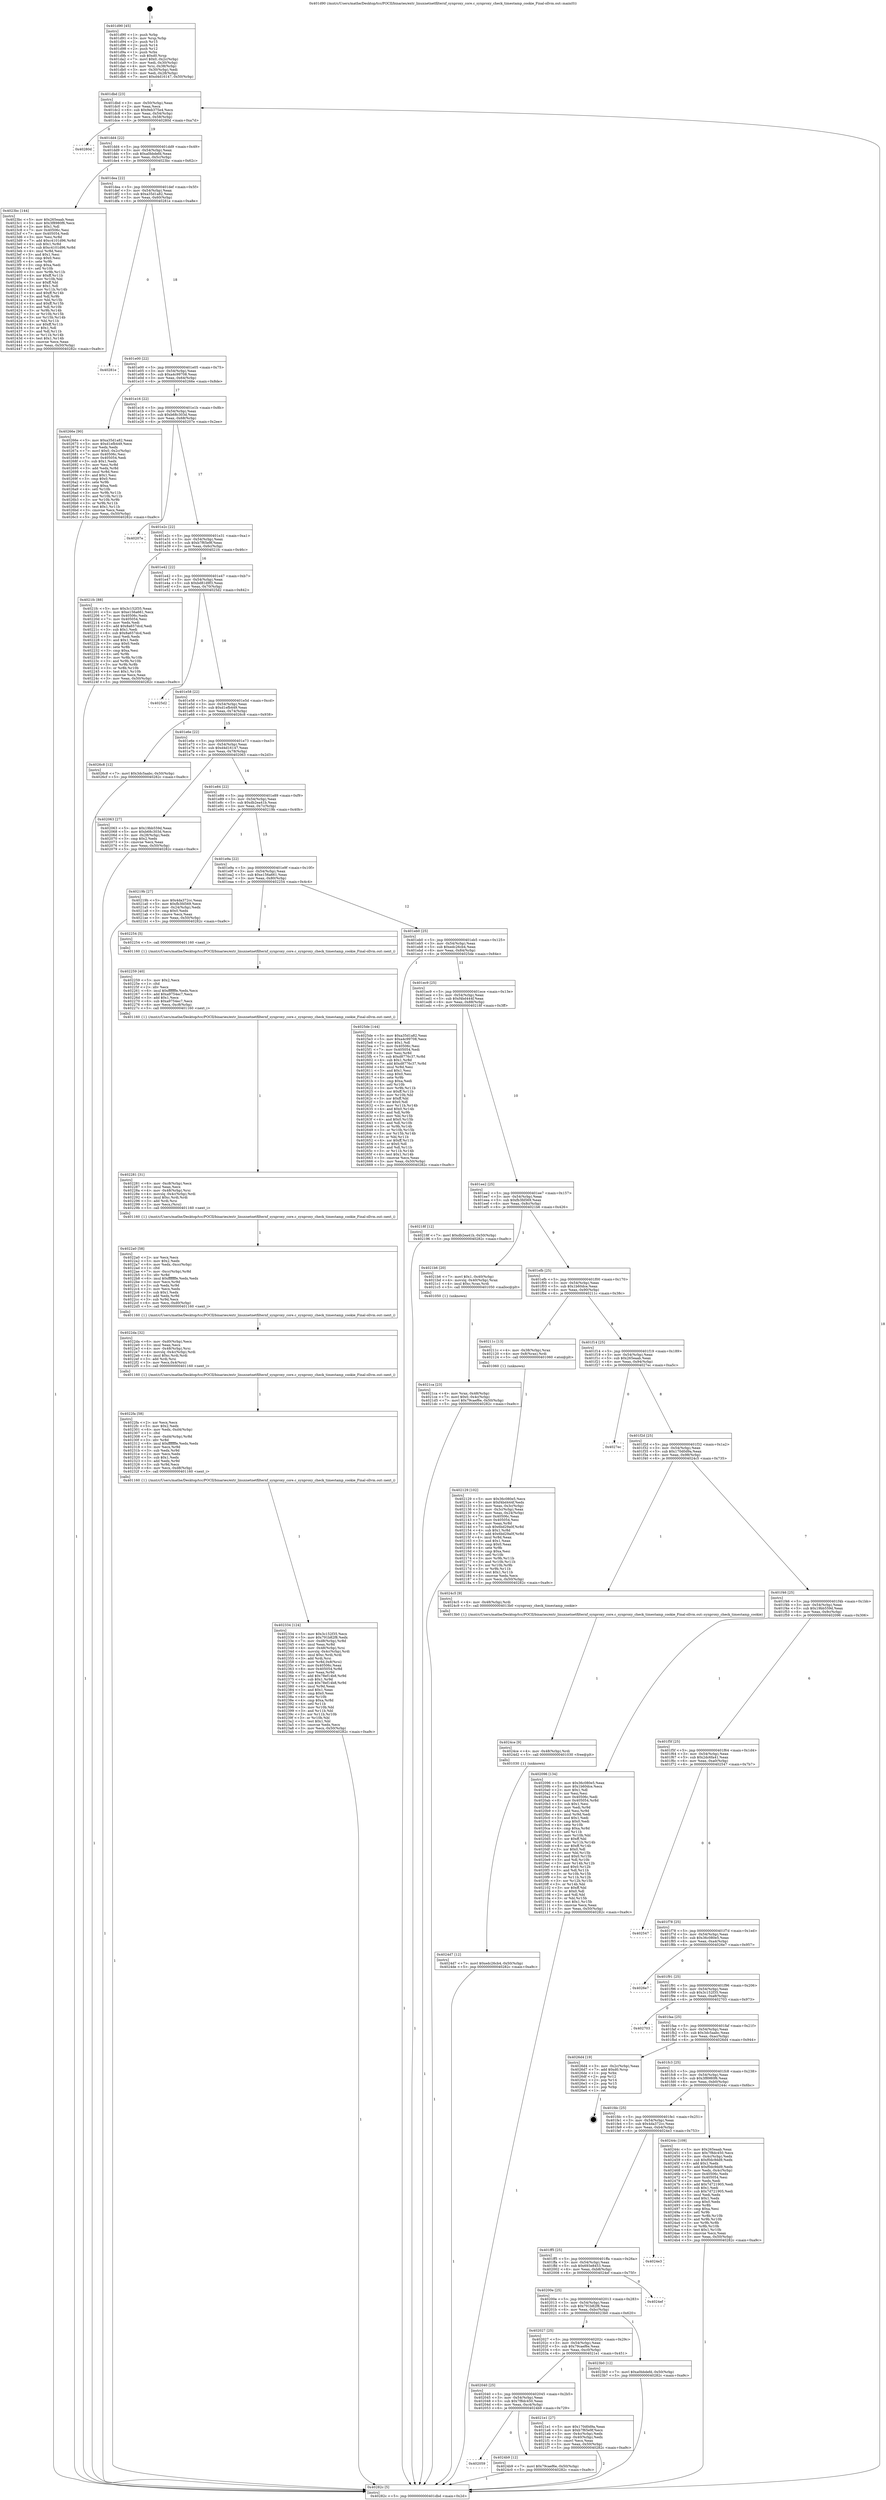 digraph "0x401d90" {
  label = "0x401d90 (/mnt/c/Users/mathe/Desktop/tcc/POCII/binaries/extr_linuxnetnetfilternf_synproxy_core.c_synproxy_check_timestamp_cookie_Final-ollvm.out::main(0))"
  labelloc = "t"
  node[shape=record]

  Entry [label="",width=0.3,height=0.3,shape=circle,fillcolor=black,style=filled]
  "0x401dbd" [label="{
     0x401dbd [23]\l
     | [instrs]\l
     &nbsp;&nbsp;0x401dbd \<+3\>: mov -0x50(%rbp),%eax\l
     &nbsp;&nbsp;0x401dc0 \<+2\>: mov %eax,%ecx\l
     &nbsp;&nbsp;0x401dc2 \<+6\>: sub $0x9eb375e4,%ecx\l
     &nbsp;&nbsp;0x401dc8 \<+3\>: mov %eax,-0x54(%rbp)\l
     &nbsp;&nbsp;0x401dcb \<+3\>: mov %ecx,-0x58(%rbp)\l
     &nbsp;&nbsp;0x401dce \<+6\>: je 000000000040280d \<main+0xa7d\>\l
  }"]
  "0x40280d" [label="{
     0x40280d\l
  }", style=dashed]
  "0x401dd4" [label="{
     0x401dd4 [22]\l
     | [instrs]\l
     &nbsp;&nbsp;0x401dd4 \<+5\>: jmp 0000000000401dd9 \<main+0x49\>\l
     &nbsp;&nbsp;0x401dd9 \<+3\>: mov -0x54(%rbp),%eax\l
     &nbsp;&nbsp;0x401ddc \<+5\>: sub $0xa0bbdefd,%eax\l
     &nbsp;&nbsp;0x401de1 \<+3\>: mov %eax,-0x5c(%rbp)\l
     &nbsp;&nbsp;0x401de4 \<+6\>: je 00000000004023bc \<main+0x62c\>\l
  }"]
  Exit [label="",width=0.3,height=0.3,shape=circle,fillcolor=black,style=filled,peripheries=2]
  "0x4023bc" [label="{
     0x4023bc [144]\l
     | [instrs]\l
     &nbsp;&nbsp;0x4023bc \<+5\>: mov $0x265eaab,%eax\l
     &nbsp;&nbsp;0x4023c1 \<+5\>: mov $0x3f8980f6,%ecx\l
     &nbsp;&nbsp;0x4023c6 \<+2\>: mov $0x1,%dl\l
     &nbsp;&nbsp;0x4023c8 \<+7\>: mov 0x40506c,%esi\l
     &nbsp;&nbsp;0x4023cf \<+7\>: mov 0x405054,%edi\l
     &nbsp;&nbsp;0x4023d6 \<+3\>: mov %esi,%r8d\l
     &nbsp;&nbsp;0x4023d9 \<+7\>: add $0xc4101d96,%r8d\l
     &nbsp;&nbsp;0x4023e0 \<+4\>: sub $0x1,%r8d\l
     &nbsp;&nbsp;0x4023e4 \<+7\>: sub $0xc4101d96,%r8d\l
     &nbsp;&nbsp;0x4023eb \<+4\>: imul %r8d,%esi\l
     &nbsp;&nbsp;0x4023ef \<+3\>: and $0x1,%esi\l
     &nbsp;&nbsp;0x4023f2 \<+3\>: cmp $0x0,%esi\l
     &nbsp;&nbsp;0x4023f5 \<+4\>: sete %r9b\l
     &nbsp;&nbsp;0x4023f9 \<+3\>: cmp $0xa,%edi\l
     &nbsp;&nbsp;0x4023fc \<+4\>: setl %r10b\l
     &nbsp;&nbsp;0x402400 \<+3\>: mov %r9b,%r11b\l
     &nbsp;&nbsp;0x402403 \<+4\>: xor $0xff,%r11b\l
     &nbsp;&nbsp;0x402407 \<+3\>: mov %r10b,%bl\l
     &nbsp;&nbsp;0x40240a \<+3\>: xor $0xff,%bl\l
     &nbsp;&nbsp;0x40240d \<+3\>: xor $0x1,%dl\l
     &nbsp;&nbsp;0x402410 \<+3\>: mov %r11b,%r14b\l
     &nbsp;&nbsp;0x402413 \<+4\>: and $0xff,%r14b\l
     &nbsp;&nbsp;0x402417 \<+3\>: and %dl,%r9b\l
     &nbsp;&nbsp;0x40241a \<+3\>: mov %bl,%r15b\l
     &nbsp;&nbsp;0x40241d \<+4\>: and $0xff,%r15b\l
     &nbsp;&nbsp;0x402421 \<+3\>: and %dl,%r10b\l
     &nbsp;&nbsp;0x402424 \<+3\>: or %r9b,%r14b\l
     &nbsp;&nbsp;0x402427 \<+3\>: or %r10b,%r15b\l
     &nbsp;&nbsp;0x40242a \<+3\>: xor %r15b,%r14b\l
     &nbsp;&nbsp;0x40242d \<+3\>: or %bl,%r11b\l
     &nbsp;&nbsp;0x402430 \<+4\>: xor $0xff,%r11b\l
     &nbsp;&nbsp;0x402434 \<+3\>: or $0x1,%dl\l
     &nbsp;&nbsp;0x402437 \<+3\>: and %dl,%r11b\l
     &nbsp;&nbsp;0x40243a \<+3\>: or %r11b,%r14b\l
     &nbsp;&nbsp;0x40243d \<+4\>: test $0x1,%r14b\l
     &nbsp;&nbsp;0x402441 \<+3\>: cmovne %ecx,%eax\l
     &nbsp;&nbsp;0x402444 \<+3\>: mov %eax,-0x50(%rbp)\l
     &nbsp;&nbsp;0x402447 \<+5\>: jmp 000000000040282c \<main+0xa9c\>\l
  }"]
  "0x401dea" [label="{
     0x401dea [22]\l
     | [instrs]\l
     &nbsp;&nbsp;0x401dea \<+5\>: jmp 0000000000401def \<main+0x5f\>\l
     &nbsp;&nbsp;0x401def \<+3\>: mov -0x54(%rbp),%eax\l
     &nbsp;&nbsp;0x401df2 \<+5\>: sub $0xa35d1a82,%eax\l
     &nbsp;&nbsp;0x401df7 \<+3\>: mov %eax,-0x60(%rbp)\l
     &nbsp;&nbsp;0x401dfa \<+6\>: je 000000000040281e \<main+0xa8e\>\l
  }"]
  "0x4024d7" [label="{
     0x4024d7 [12]\l
     | [instrs]\l
     &nbsp;&nbsp;0x4024d7 \<+7\>: movl $0xedc26cb4,-0x50(%rbp)\l
     &nbsp;&nbsp;0x4024de \<+5\>: jmp 000000000040282c \<main+0xa9c\>\l
  }"]
  "0x40281e" [label="{
     0x40281e\l
  }", style=dashed]
  "0x401e00" [label="{
     0x401e00 [22]\l
     | [instrs]\l
     &nbsp;&nbsp;0x401e00 \<+5\>: jmp 0000000000401e05 \<main+0x75\>\l
     &nbsp;&nbsp;0x401e05 \<+3\>: mov -0x54(%rbp),%eax\l
     &nbsp;&nbsp;0x401e08 \<+5\>: sub $0xa4c99708,%eax\l
     &nbsp;&nbsp;0x401e0d \<+3\>: mov %eax,-0x64(%rbp)\l
     &nbsp;&nbsp;0x401e10 \<+6\>: je 000000000040266e \<main+0x8de\>\l
  }"]
  "0x4024ce" [label="{
     0x4024ce [9]\l
     | [instrs]\l
     &nbsp;&nbsp;0x4024ce \<+4\>: mov -0x48(%rbp),%rdi\l
     &nbsp;&nbsp;0x4024d2 \<+5\>: call 0000000000401030 \<free@plt\>\l
     | [calls]\l
     &nbsp;&nbsp;0x401030 \{1\} (unknown)\l
  }"]
  "0x40266e" [label="{
     0x40266e [90]\l
     | [instrs]\l
     &nbsp;&nbsp;0x40266e \<+5\>: mov $0xa35d1a82,%eax\l
     &nbsp;&nbsp;0x402673 \<+5\>: mov $0xd1efb449,%ecx\l
     &nbsp;&nbsp;0x402678 \<+2\>: xor %edx,%edx\l
     &nbsp;&nbsp;0x40267a \<+7\>: movl $0x0,-0x2c(%rbp)\l
     &nbsp;&nbsp;0x402681 \<+7\>: mov 0x40506c,%esi\l
     &nbsp;&nbsp;0x402688 \<+7\>: mov 0x405054,%edi\l
     &nbsp;&nbsp;0x40268f \<+3\>: sub $0x1,%edx\l
     &nbsp;&nbsp;0x402692 \<+3\>: mov %esi,%r8d\l
     &nbsp;&nbsp;0x402695 \<+3\>: add %edx,%r8d\l
     &nbsp;&nbsp;0x402698 \<+4\>: imul %r8d,%esi\l
     &nbsp;&nbsp;0x40269c \<+3\>: and $0x1,%esi\l
     &nbsp;&nbsp;0x40269f \<+3\>: cmp $0x0,%esi\l
     &nbsp;&nbsp;0x4026a2 \<+4\>: sete %r9b\l
     &nbsp;&nbsp;0x4026a6 \<+3\>: cmp $0xa,%edi\l
     &nbsp;&nbsp;0x4026a9 \<+4\>: setl %r10b\l
     &nbsp;&nbsp;0x4026ad \<+3\>: mov %r9b,%r11b\l
     &nbsp;&nbsp;0x4026b0 \<+3\>: and %r10b,%r11b\l
     &nbsp;&nbsp;0x4026b3 \<+3\>: xor %r10b,%r9b\l
     &nbsp;&nbsp;0x4026b6 \<+3\>: or %r9b,%r11b\l
     &nbsp;&nbsp;0x4026b9 \<+4\>: test $0x1,%r11b\l
     &nbsp;&nbsp;0x4026bd \<+3\>: cmovne %ecx,%eax\l
     &nbsp;&nbsp;0x4026c0 \<+3\>: mov %eax,-0x50(%rbp)\l
     &nbsp;&nbsp;0x4026c3 \<+5\>: jmp 000000000040282c \<main+0xa9c\>\l
  }"]
  "0x401e16" [label="{
     0x401e16 [22]\l
     | [instrs]\l
     &nbsp;&nbsp;0x401e16 \<+5\>: jmp 0000000000401e1b \<main+0x8b\>\l
     &nbsp;&nbsp;0x401e1b \<+3\>: mov -0x54(%rbp),%eax\l
     &nbsp;&nbsp;0x401e1e \<+5\>: sub $0xb68c303d,%eax\l
     &nbsp;&nbsp;0x401e23 \<+3\>: mov %eax,-0x68(%rbp)\l
     &nbsp;&nbsp;0x401e26 \<+6\>: je 000000000040207e \<main+0x2ee\>\l
  }"]
  "0x402059" [label="{
     0x402059\l
  }", style=dashed]
  "0x40207e" [label="{
     0x40207e\l
  }", style=dashed]
  "0x401e2c" [label="{
     0x401e2c [22]\l
     | [instrs]\l
     &nbsp;&nbsp;0x401e2c \<+5\>: jmp 0000000000401e31 \<main+0xa1\>\l
     &nbsp;&nbsp;0x401e31 \<+3\>: mov -0x54(%rbp),%eax\l
     &nbsp;&nbsp;0x401e34 \<+5\>: sub $0xb7f65e9f,%eax\l
     &nbsp;&nbsp;0x401e39 \<+3\>: mov %eax,-0x6c(%rbp)\l
     &nbsp;&nbsp;0x401e3c \<+6\>: je 00000000004021fc \<main+0x46c\>\l
  }"]
  "0x4024b9" [label="{
     0x4024b9 [12]\l
     | [instrs]\l
     &nbsp;&nbsp;0x4024b9 \<+7\>: movl $0x79caef6e,-0x50(%rbp)\l
     &nbsp;&nbsp;0x4024c0 \<+5\>: jmp 000000000040282c \<main+0xa9c\>\l
  }"]
  "0x4021fc" [label="{
     0x4021fc [88]\l
     | [instrs]\l
     &nbsp;&nbsp;0x4021fc \<+5\>: mov $0x3c152f35,%eax\l
     &nbsp;&nbsp;0x402201 \<+5\>: mov $0xe156a661,%ecx\l
     &nbsp;&nbsp;0x402206 \<+7\>: mov 0x40506c,%edx\l
     &nbsp;&nbsp;0x40220d \<+7\>: mov 0x405054,%esi\l
     &nbsp;&nbsp;0x402214 \<+2\>: mov %edx,%edi\l
     &nbsp;&nbsp;0x402216 \<+6\>: add $0x8a657dcd,%edi\l
     &nbsp;&nbsp;0x40221c \<+3\>: sub $0x1,%edi\l
     &nbsp;&nbsp;0x40221f \<+6\>: sub $0x8a657dcd,%edi\l
     &nbsp;&nbsp;0x402225 \<+3\>: imul %edi,%edx\l
     &nbsp;&nbsp;0x402228 \<+3\>: and $0x1,%edx\l
     &nbsp;&nbsp;0x40222b \<+3\>: cmp $0x0,%edx\l
     &nbsp;&nbsp;0x40222e \<+4\>: sete %r8b\l
     &nbsp;&nbsp;0x402232 \<+3\>: cmp $0xa,%esi\l
     &nbsp;&nbsp;0x402235 \<+4\>: setl %r9b\l
     &nbsp;&nbsp;0x402239 \<+3\>: mov %r8b,%r10b\l
     &nbsp;&nbsp;0x40223c \<+3\>: and %r9b,%r10b\l
     &nbsp;&nbsp;0x40223f \<+3\>: xor %r9b,%r8b\l
     &nbsp;&nbsp;0x402242 \<+3\>: or %r8b,%r10b\l
     &nbsp;&nbsp;0x402245 \<+4\>: test $0x1,%r10b\l
     &nbsp;&nbsp;0x402249 \<+3\>: cmovne %ecx,%eax\l
     &nbsp;&nbsp;0x40224c \<+3\>: mov %eax,-0x50(%rbp)\l
     &nbsp;&nbsp;0x40224f \<+5\>: jmp 000000000040282c \<main+0xa9c\>\l
  }"]
  "0x401e42" [label="{
     0x401e42 [22]\l
     | [instrs]\l
     &nbsp;&nbsp;0x401e42 \<+5\>: jmp 0000000000401e47 \<main+0xb7\>\l
     &nbsp;&nbsp;0x401e47 \<+3\>: mov -0x54(%rbp),%eax\l
     &nbsp;&nbsp;0x401e4a \<+5\>: sub $0xbd81d9f3,%eax\l
     &nbsp;&nbsp;0x401e4f \<+3\>: mov %eax,-0x70(%rbp)\l
     &nbsp;&nbsp;0x401e52 \<+6\>: je 00000000004025d2 \<main+0x842\>\l
  }"]
  "0x402334" [label="{
     0x402334 [124]\l
     | [instrs]\l
     &nbsp;&nbsp;0x402334 \<+5\>: mov $0x3c152f35,%ecx\l
     &nbsp;&nbsp;0x402339 \<+5\>: mov $0x791b82f8,%edx\l
     &nbsp;&nbsp;0x40233e \<+7\>: mov -0xd8(%rbp),%r8d\l
     &nbsp;&nbsp;0x402345 \<+4\>: imul %eax,%r8d\l
     &nbsp;&nbsp;0x402349 \<+4\>: mov -0x48(%rbp),%rsi\l
     &nbsp;&nbsp;0x40234d \<+4\>: movslq -0x4c(%rbp),%rdi\l
     &nbsp;&nbsp;0x402351 \<+4\>: imul $0xc,%rdi,%rdi\l
     &nbsp;&nbsp;0x402355 \<+3\>: add %rdi,%rsi\l
     &nbsp;&nbsp;0x402358 \<+4\>: mov %r8d,0x8(%rsi)\l
     &nbsp;&nbsp;0x40235c \<+7\>: mov 0x40506c,%eax\l
     &nbsp;&nbsp;0x402363 \<+8\>: mov 0x405054,%r8d\l
     &nbsp;&nbsp;0x40236b \<+3\>: mov %eax,%r9d\l
     &nbsp;&nbsp;0x40236e \<+7\>: add $0x78ef14b8,%r9d\l
     &nbsp;&nbsp;0x402375 \<+4\>: sub $0x1,%r9d\l
     &nbsp;&nbsp;0x402379 \<+7\>: sub $0x78ef14b8,%r9d\l
     &nbsp;&nbsp;0x402380 \<+4\>: imul %r9d,%eax\l
     &nbsp;&nbsp;0x402384 \<+3\>: and $0x1,%eax\l
     &nbsp;&nbsp;0x402387 \<+3\>: cmp $0x0,%eax\l
     &nbsp;&nbsp;0x40238a \<+4\>: sete %r10b\l
     &nbsp;&nbsp;0x40238e \<+4\>: cmp $0xa,%r8d\l
     &nbsp;&nbsp;0x402392 \<+4\>: setl %r11b\l
     &nbsp;&nbsp;0x402396 \<+3\>: mov %r10b,%bl\l
     &nbsp;&nbsp;0x402399 \<+3\>: and %r11b,%bl\l
     &nbsp;&nbsp;0x40239c \<+3\>: xor %r11b,%r10b\l
     &nbsp;&nbsp;0x40239f \<+3\>: or %r10b,%bl\l
     &nbsp;&nbsp;0x4023a2 \<+3\>: test $0x1,%bl\l
     &nbsp;&nbsp;0x4023a5 \<+3\>: cmovne %edx,%ecx\l
     &nbsp;&nbsp;0x4023a8 \<+3\>: mov %ecx,-0x50(%rbp)\l
     &nbsp;&nbsp;0x4023ab \<+5\>: jmp 000000000040282c \<main+0xa9c\>\l
  }"]
  "0x4025d2" [label="{
     0x4025d2\l
  }", style=dashed]
  "0x401e58" [label="{
     0x401e58 [22]\l
     | [instrs]\l
     &nbsp;&nbsp;0x401e58 \<+5\>: jmp 0000000000401e5d \<main+0xcd\>\l
     &nbsp;&nbsp;0x401e5d \<+3\>: mov -0x54(%rbp),%eax\l
     &nbsp;&nbsp;0x401e60 \<+5\>: sub $0xd1efb449,%eax\l
     &nbsp;&nbsp;0x401e65 \<+3\>: mov %eax,-0x74(%rbp)\l
     &nbsp;&nbsp;0x401e68 \<+6\>: je 00000000004026c8 \<main+0x938\>\l
  }"]
  "0x4022fa" [label="{
     0x4022fa [58]\l
     | [instrs]\l
     &nbsp;&nbsp;0x4022fa \<+2\>: xor %ecx,%ecx\l
     &nbsp;&nbsp;0x4022fc \<+5\>: mov $0x2,%edx\l
     &nbsp;&nbsp;0x402301 \<+6\>: mov %edx,-0xd4(%rbp)\l
     &nbsp;&nbsp;0x402307 \<+1\>: cltd\l
     &nbsp;&nbsp;0x402308 \<+7\>: mov -0xd4(%rbp),%r8d\l
     &nbsp;&nbsp;0x40230f \<+3\>: idiv %r8d\l
     &nbsp;&nbsp;0x402312 \<+6\>: imul $0xfffffffe,%edx,%edx\l
     &nbsp;&nbsp;0x402318 \<+3\>: mov %ecx,%r9d\l
     &nbsp;&nbsp;0x40231b \<+3\>: sub %edx,%r9d\l
     &nbsp;&nbsp;0x40231e \<+2\>: mov %ecx,%edx\l
     &nbsp;&nbsp;0x402320 \<+3\>: sub $0x1,%edx\l
     &nbsp;&nbsp;0x402323 \<+3\>: add %edx,%r9d\l
     &nbsp;&nbsp;0x402326 \<+3\>: sub %r9d,%ecx\l
     &nbsp;&nbsp;0x402329 \<+6\>: mov %ecx,-0xd8(%rbp)\l
     &nbsp;&nbsp;0x40232f \<+5\>: call 0000000000401160 \<next_i\>\l
     | [calls]\l
     &nbsp;&nbsp;0x401160 \{1\} (/mnt/c/Users/mathe/Desktop/tcc/POCII/binaries/extr_linuxnetnetfilternf_synproxy_core.c_synproxy_check_timestamp_cookie_Final-ollvm.out::next_i)\l
  }"]
  "0x4026c8" [label="{
     0x4026c8 [12]\l
     | [instrs]\l
     &nbsp;&nbsp;0x4026c8 \<+7\>: movl $0x3dc5aabc,-0x50(%rbp)\l
     &nbsp;&nbsp;0x4026cf \<+5\>: jmp 000000000040282c \<main+0xa9c\>\l
  }"]
  "0x401e6e" [label="{
     0x401e6e [22]\l
     | [instrs]\l
     &nbsp;&nbsp;0x401e6e \<+5\>: jmp 0000000000401e73 \<main+0xe3\>\l
     &nbsp;&nbsp;0x401e73 \<+3\>: mov -0x54(%rbp),%eax\l
     &nbsp;&nbsp;0x401e76 \<+5\>: sub $0xd4d16147,%eax\l
     &nbsp;&nbsp;0x401e7b \<+3\>: mov %eax,-0x78(%rbp)\l
     &nbsp;&nbsp;0x401e7e \<+6\>: je 0000000000402063 \<main+0x2d3\>\l
  }"]
  "0x4022da" [label="{
     0x4022da [32]\l
     | [instrs]\l
     &nbsp;&nbsp;0x4022da \<+6\>: mov -0xd0(%rbp),%ecx\l
     &nbsp;&nbsp;0x4022e0 \<+3\>: imul %eax,%ecx\l
     &nbsp;&nbsp;0x4022e3 \<+4\>: mov -0x48(%rbp),%rsi\l
     &nbsp;&nbsp;0x4022e7 \<+4\>: movslq -0x4c(%rbp),%rdi\l
     &nbsp;&nbsp;0x4022eb \<+4\>: imul $0xc,%rdi,%rdi\l
     &nbsp;&nbsp;0x4022ef \<+3\>: add %rdi,%rsi\l
     &nbsp;&nbsp;0x4022f2 \<+3\>: mov %ecx,0x4(%rsi)\l
     &nbsp;&nbsp;0x4022f5 \<+5\>: call 0000000000401160 \<next_i\>\l
     | [calls]\l
     &nbsp;&nbsp;0x401160 \{1\} (/mnt/c/Users/mathe/Desktop/tcc/POCII/binaries/extr_linuxnetnetfilternf_synproxy_core.c_synproxy_check_timestamp_cookie_Final-ollvm.out::next_i)\l
  }"]
  "0x402063" [label="{
     0x402063 [27]\l
     | [instrs]\l
     &nbsp;&nbsp;0x402063 \<+5\>: mov $0x19bb559d,%eax\l
     &nbsp;&nbsp;0x402068 \<+5\>: mov $0xb68c303d,%ecx\l
     &nbsp;&nbsp;0x40206d \<+3\>: mov -0x28(%rbp),%edx\l
     &nbsp;&nbsp;0x402070 \<+3\>: cmp $0x2,%edx\l
     &nbsp;&nbsp;0x402073 \<+3\>: cmovne %ecx,%eax\l
     &nbsp;&nbsp;0x402076 \<+3\>: mov %eax,-0x50(%rbp)\l
     &nbsp;&nbsp;0x402079 \<+5\>: jmp 000000000040282c \<main+0xa9c\>\l
  }"]
  "0x401e84" [label="{
     0x401e84 [22]\l
     | [instrs]\l
     &nbsp;&nbsp;0x401e84 \<+5\>: jmp 0000000000401e89 \<main+0xf9\>\l
     &nbsp;&nbsp;0x401e89 \<+3\>: mov -0x54(%rbp),%eax\l
     &nbsp;&nbsp;0x401e8c \<+5\>: sub $0xdb2ea41b,%eax\l
     &nbsp;&nbsp;0x401e91 \<+3\>: mov %eax,-0x7c(%rbp)\l
     &nbsp;&nbsp;0x401e94 \<+6\>: je 000000000040219b \<main+0x40b\>\l
  }"]
  "0x40282c" [label="{
     0x40282c [5]\l
     | [instrs]\l
     &nbsp;&nbsp;0x40282c \<+5\>: jmp 0000000000401dbd \<main+0x2d\>\l
  }"]
  "0x401d90" [label="{
     0x401d90 [45]\l
     | [instrs]\l
     &nbsp;&nbsp;0x401d90 \<+1\>: push %rbp\l
     &nbsp;&nbsp;0x401d91 \<+3\>: mov %rsp,%rbp\l
     &nbsp;&nbsp;0x401d94 \<+2\>: push %r15\l
     &nbsp;&nbsp;0x401d96 \<+2\>: push %r14\l
     &nbsp;&nbsp;0x401d98 \<+2\>: push %r12\l
     &nbsp;&nbsp;0x401d9a \<+1\>: push %rbx\l
     &nbsp;&nbsp;0x401d9b \<+7\>: sub $0xd0,%rsp\l
     &nbsp;&nbsp;0x401da2 \<+7\>: movl $0x0,-0x2c(%rbp)\l
     &nbsp;&nbsp;0x401da9 \<+3\>: mov %edi,-0x30(%rbp)\l
     &nbsp;&nbsp;0x401dac \<+4\>: mov %rsi,-0x38(%rbp)\l
     &nbsp;&nbsp;0x401db0 \<+3\>: mov -0x30(%rbp),%edi\l
     &nbsp;&nbsp;0x401db3 \<+3\>: mov %edi,-0x28(%rbp)\l
     &nbsp;&nbsp;0x401db6 \<+7\>: movl $0xd4d16147,-0x50(%rbp)\l
  }"]
  "0x4022a0" [label="{
     0x4022a0 [58]\l
     | [instrs]\l
     &nbsp;&nbsp;0x4022a0 \<+2\>: xor %ecx,%ecx\l
     &nbsp;&nbsp;0x4022a2 \<+5\>: mov $0x2,%edx\l
     &nbsp;&nbsp;0x4022a7 \<+6\>: mov %edx,-0xcc(%rbp)\l
     &nbsp;&nbsp;0x4022ad \<+1\>: cltd\l
     &nbsp;&nbsp;0x4022ae \<+7\>: mov -0xcc(%rbp),%r8d\l
     &nbsp;&nbsp;0x4022b5 \<+3\>: idiv %r8d\l
     &nbsp;&nbsp;0x4022b8 \<+6\>: imul $0xfffffffe,%edx,%edx\l
     &nbsp;&nbsp;0x4022be \<+3\>: mov %ecx,%r9d\l
     &nbsp;&nbsp;0x4022c1 \<+3\>: sub %edx,%r9d\l
     &nbsp;&nbsp;0x4022c4 \<+2\>: mov %ecx,%edx\l
     &nbsp;&nbsp;0x4022c6 \<+3\>: sub $0x1,%edx\l
     &nbsp;&nbsp;0x4022c9 \<+3\>: add %edx,%r9d\l
     &nbsp;&nbsp;0x4022cc \<+3\>: sub %r9d,%ecx\l
     &nbsp;&nbsp;0x4022cf \<+6\>: mov %ecx,-0xd0(%rbp)\l
     &nbsp;&nbsp;0x4022d5 \<+5\>: call 0000000000401160 \<next_i\>\l
     | [calls]\l
     &nbsp;&nbsp;0x401160 \{1\} (/mnt/c/Users/mathe/Desktop/tcc/POCII/binaries/extr_linuxnetnetfilternf_synproxy_core.c_synproxy_check_timestamp_cookie_Final-ollvm.out::next_i)\l
  }"]
  "0x40219b" [label="{
     0x40219b [27]\l
     | [instrs]\l
     &nbsp;&nbsp;0x40219b \<+5\>: mov $0x4da372cc,%eax\l
     &nbsp;&nbsp;0x4021a0 \<+5\>: mov $0xfb3fd569,%ecx\l
     &nbsp;&nbsp;0x4021a5 \<+3\>: mov -0x24(%rbp),%edx\l
     &nbsp;&nbsp;0x4021a8 \<+3\>: cmp $0x0,%edx\l
     &nbsp;&nbsp;0x4021ab \<+3\>: cmove %ecx,%eax\l
     &nbsp;&nbsp;0x4021ae \<+3\>: mov %eax,-0x50(%rbp)\l
     &nbsp;&nbsp;0x4021b1 \<+5\>: jmp 000000000040282c \<main+0xa9c\>\l
  }"]
  "0x401e9a" [label="{
     0x401e9a [22]\l
     | [instrs]\l
     &nbsp;&nbsp;0x401e9a \<+5\>: jmp 0000000000401e9f \<main+0x10f\>\l
     &nbsp;&nbsp;0x401e9f \<+3\>: mov -0x54(%rbp),%eax\l
     &nbsp;&nbsp;0x401ea2 \<+5\>: sub $0xe156a661,%eax\l
     &nbsp;&nbsp;0x401ea7 \<+3\>: mov %eax,-0x80(%rbp)\l
     &nbsp;&nbsp;0x401eaa \<+6\>: je 0000000000402254 \<main+0x4c4\>\l
  }"]
  "0x402281" [label="{
     0x402281 [31]\l
     | [instrs]\l
     &nbsp;&nbsp;0x402281 \<+6\>: mov -0xc8(%rbp),%ecx\l
     &nbsp;&nbsp;0x402287 \<+3\>: imul %eax,%ecx\l
     &nbsp;&nbsp;0x40228a \<+4\>: mov -0x48(%rbp),%rsi\l
     &nbsp;&nbsp;0x40228e \<+4\>: movslq -0x4c(%rbp),%rdi\l
     &nbsp;&nbsp;0x402292 \<+4\>: imul $0xc,%rdi,%rdi\l
     &nbsp;&nbsp;0x402296 \<+3\>: add %rdi,%rsi\l
     &nbsp;&nbsp;0x402299 \<+2\>: mov %ecx,(%rsi)\l
     &nbsp;&nbsp;0x40229b \<+5\>: call 0000000000401160 \<next_i\>\l
     | [calls]\l
     &nbsp;&nbsp;0x401160 \{1\} (/mnt/c/Users/mathe/Desktop/tcc/POCII/binaries/extr_linuxnetnetfilternf_synproxy_core.c_synproxy_check_timestamp_cookie_Final-ollvm.out::next_i)\l
  }"]
  "0x402254" [label="{
     0x402254 [5]\l
     | [instrs]\l
     &nbsp;&nbsp;0x402254 \<+5\>: call 0000000000401160 \<next_i\>\l
     | [calls]\l
     &nbsp;&nbsp;0x401160 \{1\} (/mnt/c/Users/mathe/Desktop/tcc/POCII/binaries/extr_linuxnetnetfilternf_synproxy_core.c_synproxy_check_timestamp_cookie_Final-ollvm.out::next_i)\l
  }"]
  "0x401eb0" [label="{
     0x401eb0 [25]\l
     | [instrs]\l
     &nbsp;&nbsp;0x401eb0 \<+5\>: jmp 0000000000401eb5 \<main+0x125\>\l
     &nbsp;&nbsp;0x401eb5 \<+3\>: mov -0x54(%rbp),%eax\l
     &nbsp;&nbsp;0x401eb8 \<+5\>: sub $0xedc26cb4,%eax\l
     &nbsp;&nbsp;0x401ebd \<+6\>: mov %eax,-0x84(%rbp)\l
     &nbsp;&nbsp;0x401ec3 \<+6\>: je 00000000004025de \<main+0x84e\>\l
  }"]
  "0x402259" [label="{
     0x402259 [40]\l
     | [instrs]\l
     &nbsp;&nbsp;0x402259 \<+5\>: mov $0x2,%ecx\l
     &nbsp;&nbsp;0x40225e \<+1\>: cltd\l
     &nbsp;&nbsp;0x40225f \<+2\>: idiv %ecx\l
     &nbsp;&nbsp;0x402261 \<+6\>: imul $0xfffffffe,%edx,%ecx\l
     &nbsp;&nbsp;0x402267 \<+6\>: add $0xa9754ec7,%ecx\l
     &nbsp;&nbsp;0x40226d \<+3\>: add $0x1,%ecx\l
     &nbsp;&nbsp;0x402270 \<+6\>: sub $0xa9754ec7,%ecx\l
     &nbsp;&nbsp;0x402276 \<+6\>: mov %ecx,-0xc8(%rbp)\l
     &nbsp;&nbsp;0x40227c \<+5\>: call 0000000000401160 \<next_i\>\l
     | [calls]\l
     &nbsp;&nbsp;0x401160 \{1\} (/mnt/c/Users/mathe/Desktop/tcc/POCII/binaries/extr_linuxnetnetfilternf_synproxy_core.c_synproxy_check_timestamp_cookie_Final-ollvm.out::next_i)\l
  }"]
  "0x4025de" [label="{
     0x4025de [144]\l
     | [instrs]\l
     &nbsp;&nbsp;0x4025de \<+5\>: mov $0xa35d1a82,%eax\l
     &nbsp;&nbsp;0x4025e3 \<+5\>: mov $0xa4c99708,%ecx\l
     &nbsp;&nbsp;0x4025e8 \<+2\>: mov $0x1,%dl\l
     &nbsp;&nbsp;0x4025ea \<+7\>: mov 0x40506c,%esi\l
     &nbsp;&nbsp;0x4025f1 \<+7\>: mov 0x405054,%edi\l
     &nbsp;&nbsp;0x4025f8 \<+3\>: mov %esi,%r8d\l
     &nbsp;&nbsp;0x4025fb \<+7\>: sub $0xd8776c37,%r8d\l
     &nbsp;&nbsp;0x402602 \<+4\>: sub $0x1,%r8d\l
     &nbsp;&nbsp;0x402606 \<+7\>: add $0xd8776c37,%r8d\l
     &nbsp;&nbsp;0x40260d \<+4\>: imul %r8d,%esi\l
     &nbsp;&nbsp;0x402611 \<+3\>: and $0x1,%esi\l
     &nbsp;&nbsp;0x402614 \<+3\>: cmp $0x0,%esi\l
     &nbsp;&nbsp;0x402617 \<+4\>: sete %r9b\l
     &nbsp;&nbsp;0x40261b \<+3\>: cmp $0xa,%edi\l
     &nbsp;&nbsp;0x40261e \<+4\>: setl %r10b\l
     &nbsp;&nbsp;0x402622 \<+3\>: mov %r9b,%r11b\l
     &nbsp;&nbsp;0x402625 \<+4\>: xor $0xff,%r11b\l
     &nbsp;&nbsp;0x402629 \<+3\>: mov %r10b,%bl\l
     &nbsp;&nbsp;0x40262c \<+3\>: xor $0xff,%bl\l
     &nbsp;&nbsp;0x40262f \<+3\>: xor $0x0,%dl\l
     &nbsp;&nbsp;0x402632 \<+3\>: mov %r11b,%r14b\l
     &nbsp;&nbsp;0x402635 \<+4\>: and $0x0,%r14b\l
     &nbsp;&nbsp;0x402639 \<+3\>: and %dl,%r9b\l
     &nbsp;&nbsp;0x40263c \<+3\>: mov %bl,%r15b\l
     &nbsp;&nbsp;0x40263f \<+4\>: and $0x0,%r15b\l
     &nbsp;&nbsp;0x402643 \<+3\>: and %dl,%r10b\l
     &nbsp;&nbsp;0x402646 \<+3\>: or %r9b,%r14b\l
     &nbsp;&nbsp;0x402649 \<+3\>: or %r10b,%r15b\l
     &nbsp;&nbsp;0x40264c \<+3\>: xor %r15b,%r14b\l
     &nbsp;&nbsp;0x40264f \<+3\>: or %bl,%r11b\l
     &nbsp;&nbsp;0x402652 \<+4\>: xor $0xff,%r11b\l
     &nbsp;&nbsp;0x402656 \<+3\>: or $0x0,%dl\l
     &nbsp;&nbsp;0x402659 \<+3\>: and %dl,%r11b\l
     &nbsp;&nbsp;0x40265c \<+3\>: or %r11b,%r14b\l
     &nbsp;&nbsp;0x40265f \<+4\>: test $0x1,%r14b\l
     &nbsp;&nbsp;0x402663 \<+3\>: cmovne %ecx,%eax\l
     &nbsp;&nbsp;0x402666 \<+3\>: mov %eax,-0x50(%rbp)\l
     &nbsp;&nbsp;0x402669 \<+5\>: jmp 000000000040282c \<main+0xa9c\>\l
  }"]
  "0x401ec9" [label="{
     0x401ec9 [25]\l
     | [instrs]\l
     &nbsp;&nbsp;0x401ec9 \<+5\>: jmp 0000000000401ece \<main+0x13e\>\l
     &nbsp;&nbsp;0x401ece \<+3\>: mov -0x54(%rbp),%eax\l
     &nbsp;&nbsp;0x401ed1 \<+5\>: sub $0xf4bd444f,%eax\l
     &nbsp;&nbsp;0x401ed6 \<+6\>: mov %eax,-0x88(%rbp)\l
     &nbsp;&nbsp;0x401edc \<+6\>: je 000000000040218f \<main+0x3ff\>\l
  }"]
  "0x402040" [label="{
     0x402040 [25]\l
     | [instrs]\l
     &nbsp;&nbsp;0x402040 \<+5\>: jmp 0000000000402045 \<main+0x2b5\>\l
     &nbsp;&nbsp;0x402045 \<+3\>: mov -0x54(%rbp),%eax\l
     &nbsp;&nbsp;0x402048 \<+5\>: sub $0x7f8dc450,%eax\l
     &nbsp;&nbsp;0x40204d \<+6\>: mov %eax,-0xc4(%rbp)\l
     &nbsp;&nbsp;0x402053 \<+6\>: je 00000000004024b9 \<main+0x729\>\l
  }"]
  "0x40218f" [label="{
     0x40218f [12]\l
     | [instrs]\l
     &nbsp;&nbsp;0x40218f \<+7\>: movl $0xdb2ea41b,-0x50(%rbp)\l
     &nbsp;&nbsp;0x402196 \<+5\>: jmp 000000000040282c \<main+0xa9c\>\l
  }"]
  "0x401ee2" [label="{
     0x401ee2 [25]\l
     | [instrs]\l
     &nbsp;&nbsp;0x401ee2 \<+5\>: jmp 0000000000401ee7 \<main+0x157\>\l
     &nbsp;&nbsp;0x401ee7 \<+3\>: mov -0x54(%rbp),%eax\l
     &nbsp;&nbsp;0x401eea \<+5\>: sub $0xfb3fd569,%eax\l
     &nbsp;&nbsp;0x401eef \<+6\>: mov %eax,-0x8c(%rbp)\l
     &nbsp;&nbsp;0x401ef5 \<+6\>: je 00000000004021b6 \<main+0x426\>\l
  }"]
  "0x4021e1" [label="{
     0x4021e1 [27]\l
     | [instrs]\l
     &nbsp;&nbsp;0x4021e1 \<+5\>: mov $0x170d0d9a,%eax\l
     &nbsp;&nbsp;0x4021e6 \<+5\>: mov $0xb7f65e9f,%ecx\l
     &nbsp;&nbsp;0x4021eb \<+3\>: mov -0x4c(%rbp),%edx\l
     &nbsp;&nbsp;0x4021ee \<+3\>: cmp -0x40(%rbp),%edx\l
     &nbsp;&nbsp;0x4021f1 \<+3\>: cmovl %ecx,%eax\l
     &nbsp;&nbsp;0x4021f4 \<+3\>: mov %eax,-0x50(%rbp)\l
     &nbsp;&nbsp;0x4021f7 \<+5\>: jmp 000000000040282c \<main+0xa9c\>\l
  }"]
  "0x4021b6" [label="{
     0x4021b6 [20]\l
     | [instrs]\l
     &nbsp;&nbsp;0x4021b6 \<+7\>: movl $0x1,-0x40(%rbp)\l
     &nbsp;&nbsp;0x4021bd \<+4\>: movslq -0x40(%rbp),%rax\l
     &nbsp;&nbsp;0x4021c1 \<+4\>: imul $0xc,%rax,%rdi\l
     &nbsp;&nbsp;0x4021c5 \<+5\>: call 0000000000401050 \<malloc@plt\>\l
     | [calls]\l
     &nbsp;&nbsp;0x401050 \{1\} (unknown)\l
  }"]
  "0x401efb" [label="{
     0x401efb [25]\l
     | [instrs]\l
     &nbsp;&nbsp;0x401efb \<+5\>: jmp 0000000000401f00 \<main+0x170\>\l
     &nbsp;&nbsp;0x401f00 \<+3\>: mov -0x54(%rbp),%eax\l
     &nbsp;&nbsp;0x401f03 \<+5\>: sub $0x1b60dce,%eax\l
     &nbsp;&nbsp;0x401f08 \<+6\>: mov %eax,-0x90(%rbp)\l
     &nbsp;&nbsp;0x401f0e \<+6\>: je 000000000040211c \<main+0x38c\>\l
  }"]
  "0x402027" [label="{
     0x402027 [25]\l
     | [instrs]\l
     &nbsp;&nbsp;0x402027 \<+5\>: jmp 000000000040202c \<main+0x29c\>\l
     &nbsp;&nbsp;0x40202c \<+3\>: mov -0x54(%rbp),%eax\l
     &nbsp;&nbsp;0x40202f \<+5\>: sub $0x79caef6e,%eax\l
     &nbsp;&nbsp;0x402034 \<+6\>: mov %eax,-0xc0(%rbp)\l
     &nbsp;&nbsp;0x40203a \<+6\>: je 00000000004021e1 \<main+0x451\>\l
  }"]
  "0x40211c" [label="{
     0x40211c [13]\l
     | [instrs]\l
     &nbsp;&nbsp;0x40211c \<+4\>: mov -0x38(%rbp),%rax\l
     &nbsp;&nbsp;0x402120 \<+4\>: mov 0x8(%rax),%rdi\l
     &nbsp;&nbsp;0x402124 \<+5\>: call 0000000000401060 \<atoi@plt\>\l
     | [calls]\l
     &nbsp;&nbsp;0x401060 \{1\} (unknown)\l
  }"]
  "0x401f14" [label="{
     0x401f14 [25]\l
     | [instrs]\l
     &nbsp;&nbsp;0x401f14 \<+5\>: jmp 0000000000401f19 \<main+0x189\>\l
     &nbsp;&nbsp;0x401f19 \<+3\>: mov -0x54(%rbp),%eax\l
     &nbsp;&nbsp;0x401f1c \<+5\>: sub $0x265eaab,%eax\l
     &nbsp;&nbsp;0x401f21 \<+6\>: mov %eax,-0x94(%rbp)\l
     &nbsp;&nbsp;0x401f27 \<+6\>: je 00000000004027ec \<main+0xa5c\>\l
  }"]
  "0x4023b0" [label="{
     0x4023b0 [12]\l
     | [instrs]\l
     &nbsp;&nbsp;0x4023b0 \<+7\>: movl $0xa0bbdefd,-0x50(%rbp)\l
     &nbsp;&nbsp;0x4023b7 \<+5\>: jmp 000000000040282c \<main+0xa9c\>\l
  }"]
  "0x4027ec" [label="{
     0x4027ec\l
  }", style=dashed]
  "0x401f2d" [label="{
     0x401f2d [25]\l
     | [instrs]\l
     &nbsp;&nbsp;0x401f2d \<+5\>: jmp 0000000000401f32 \<main+0x1a2\>\l
     &nbsp;&nbsp;0x401f32 \<+3\>: mov -0x54(%rbp),%eax\l
     &nbsp;&nbsp;0x401f35 \<+5\>: sub $0x170d0d9a,%eax\l
     &nbsp;&nbsp;0x401f3a \<+6\>: mov %eax,-0x98(%rbp)\l
     &nbsp;&nbsp;0x401f40 \<+6\>: je 00000000004024c5 \<main+0x735\>\l
  }"]
  "0x40200e" [label="{
     0x40200e [25]\l
     | [instrs]\l
     &nbsp;&nbsp;0x40200e \<+5\>: jmp 0000000000402013 \<main+0x283\>\l
     &nbsp;&nbsp;0x402013 \<+3\>: mov -0x54(%rbp),%eax\l
     &nbsp;&nbsp;0x402016 \<+5\>: sub $0x791b82f8,%eax\l
     &nbsp;&nbsp;0x40201b \<+6\>: mov %eax,-0xbc(%rbp)\l
     &nbsp;&nbsp;0x402021 \<+6\>: je 00000000004023b0 \<main+0x620\>\l
  }"]
  "0x4024c5" [label="{
     0x4024c5 [9]\l
     | [instrs]\l
     &nbsp;&nbsp;0x4024c5 \<+4\>: mov -0x48(%rbp),%rdi\l
     &nbsp;&nbsp;0x4024c9 \<+5\>: call 00000000004013b0 \<synproxy_check_timestamp_cookie\>\l
     | [calls]\l
     &nbsp;&nbsp;0x4013b0 \{1\} (/mnt/c/Users/mathe/Desktop/tcc/POCII/binaries/extr_linuxnetnetfilternf_synproxy_core.c_synproxy_check_timestamp_cookie_Final-ollvm.out::synproxy_check_timestamp_cookie)\l
  }"]
  "0x401f46" [label="{
     0x401f46 [25]\l
     | [instrs]\l
     &nbsp;&nbsp;0x401f46 \<+5\>: jmp 0000000000401f4b \<main+0x1bb\>\l
     &nbsp;&nbsp;0x401f4b \<+3\>: mov -0x54(%rbp),%eax\l
     &nbsp;&nbsp;0x401f4e \<+5\>: sub $0x19bb559d,%eax\l
     &nbsp;&nbsp;0x401f53 \<+6\>: mov %eax,-0x9c(%rbp)\l
     &nbsp;&nbsp;0x401f59 \<+6\>: je 0000000000402096 \<main+0x306\>\l
  }"]
  "0x4024ef" [label="{
     0x4024ef\l
  }", style=dashed]
  "0x402096" [label="{
     0x402096 [134]\l
     | [instrs]\l
     &nbsp;&nbsp;0x402096 \<+5\>: mov $0x36c080e5,%eax\l
     &nbsp;&nbsp;0x40209b \<+5\>: mov $0x1b60dce,%ecx\l
     &nbsp;&nbsp;0x4020a0 \<+2\>: mov $0x1,%dl\l
     &nbsp;&nbsp;0x4020a2 \<+2\>: xor %esi,%esi\l
     &nbsp;&nbsp;0x4020a4 \<+7\>: mov 0x40506c,%edi\l
     &nbsp;&nbsp;0x4020ab \<+8\>: mov 0x405054,%r8d\l
     &nbsp;&nbsp;0x4020b3 \<+3\>: sub $0x1,%esi\l
     &nbsp;&nbsp;0x4020b6 \<+3\>: mov %edi,%r9d\l
     &nbsp;&nbsp;0x4020b9 \<+3\>: add %esi,%r9d\l
     &nbsp;&nbsp;0x4020bc \<+4\>: imul %r9d,%edi\l
     &nbsp;&nbsp;0x4020c0 \<+3\>: and $0x1,%edi\l
     &nbsp;&nbsp;0x4020c3 \<+3\>: cmp $0x0,%edi\l
     &nbsp;&nbsp;0x4020c6 \<+4\>: sete %r10b\l
     &nbsp;&nbsp;0x4020ca \<+4\>: cmp $0xa,%r8d\l
     &nbsp;&nbsp;0x4020ce \<+4\>: setl %r11b\l
     &nbsp;&nbsp;0x4020d2 \<+3\>: mov %r10b,%bl\l
     &nbsp;&nbsp;0x4020d5 \<+3\>: xor $0xff,%bl\l
     &nbsp;&nbsp;0x4020d8 \<+3\>: mov %r11b,%r14b\l
     &nbsp;&nbsp;0x4020db \<+4\>: xor $0xff,%r14b\l
     &nbsp;&nbsp;0x4020df \<+3\>: xor $0x0,%dl\l
     &nbsp;&nbsp;0x4020e2 \<+3\>: mov %bl,%r15b\l
     &nbsp;&nbsp;0x4020e5 \<+4\>: and $0x0,%r15b\l
     &nbsp;&nbsp;0x4020e9 \<+3\>: and %dl,%r10b\l
     &nbsp;&nbsp;0x4020ec \<+3\>: mov %r14b,%r12b\l
     &nbsp;&nbsp;0x4020ef \<+4\>: and $0x0,%r12b\l
     &nbsp;&nbsp;0x4020f3 \<+3\>: and %dl,%r11b\l
     &nbsp;&nbsp;0x4020f6 \<+3\>: or %r10b,%r15b\l
     &nbsp;&nbsp;0x4020f9 \<+3\>: or %r11b,%r12b\l
     &nbsp;&nbsp;0x4020fc \<+3\>: xor %r12b,%r15b\l
     &nbsp;&nbsp;0x4020ff \<+3\>: or %r14b,%bl\l
     &nbsp;&nbsp;0x402102 \<+3\>: xor $0xff,%bl\l
     &nbsp;&nbsp;0x402105 \<+3\>: or $0x0,%dl\l
     &nbsp;&nbsp;0x402108 \<+2\>: and %dl,%bl\l
     &nbsp;&nbsp;0x40210a \<+3\>: or %bl,%r15b\l
     &nbsp;&nbsp;0x40210d \<+4\>: test $0x1,%r15b\l
     &nbsp;&nbsp;0x402111 \<+3\>: cmovne %ecx,%eax\l
     &nbsp;&nbsp;0x402114 \<+3\>: mov %eax,-0x50(%rbp)\l
     &nbsp;&nbsp;0x402117 \<+5\>: jmp 000000000040282c \<main+0xa9c\>\l
  }"]
  "0x401f5f" [label="{
     0x401f5f [25]\l
     | [instrs]\l
     &nbsp;&nbsp;0x401f5f \<+5\>: jmp 0000000000401f64 \<main+0x1d4\>\l
     &nbsp;&nbsp;0x401f64 \<+3\>: mov -0x54(%rbp),%eax\l
     &nbsp;&nbsp;0x401f67 \<+5\>: sub $0x2dc6fa41,%eax\l
     &nbsp;&nbsp;0x401f6c \<+6\>: mov %eax,-0xa0(%rbp)\l
     &nbsp;&nbsp;0x401f72 \<+6\>: je 0000000000402547 \<main+0x7b7\>\l
  }"]
  "0x402129" [label="{
     0x402129 [102]\l
     | [instrs]\l
     &nbsp;&nbsp;0x402129 \<+5\>: mov $0x36c080e5,%ecx\l
     &nbsp;&nbsp;0x40212e \<+5\>: mov $0xf4bd444f,%edx\l
     &nbsp;&nbsp;0x402133 \<+3\>: mov %eax,-0x3c(%rbp)\l
     &nbsp;&nbsp;0x402136 \<+3\>: mov -0x3c(%rbp),%eax\l
     &nbsp;&nbsp;0x402139 \<+3\>: mov %eax,-0x24(%rbp)\l
     &nbsp;&nbsp;0x40213c \<+7\>: mov 0x40506c,%eax\l
     &nbsp;&nbsp;0x402143 \<+7\>: mov 0x405054,%esi\l
     &nbsp;&nbsp;0x40214a \<+3\>: mov %eax,%r8d\l
     &nbsp;&nbsp;0x40214d \<+7\>: sub $0x6bd29a0f,%r8d\l
     &nbsp;&nbsp;0x402154 \<+4\>: sub $0x1,%r8d\l
     &nbsp;&nbsp;0x402158 \<+7\>: add $0x6bd29a0f,%r8d\l
     &nbsp;&nbsp;0x40215f \<+4\>: imul %r8d,%eax\l
     &nbsp;&nbsp;0x402163 \<+3\>: and $0x1,%eax\l
     &nbsp;&nbsp;0x402166 \<+3\>: cmp $0x0,%eax\l
     &nbsp;&nbsp;0x402169 \<+4\>: sete %r9b\l
     &nbsp;&nbsp;0x40216d \<+3\>: cmp $0xa,%esi\l
     &nbsp;&nbsp;0x402170 \<+4\>: setl %r10b\l
     &nbsp;&nbsp;0x402174 \<+3\>: mov %r9b,%r11b\l
     &nbsp;&nbsp;0x402177 \<+3\>: and %r10b,%r11b\l
     &nbsp;&nbsp;0x40217a \<+3\>: xor %r10b,%r9b\l
     &nbsp;&nbsp;0x40217d \<+3\>: or %r9b,%r11b\l
     &nbsp;&nbsp;0x402180 \<+4\>: test $0x1,%r11b\l
     &nbsp;&nbsp;0x402184 \<+3\>: cmovne %edx,%ecx\l
     &nbsp;&nbsp;0x402187 \<+3\>: mov %ecx,-0x50(%rbp)\l
     &nbsp;&nbsp;0x40218a \<+5\>: jmp 000000000040282c \<main+0xa9c\>\l
  }"]
  "0x4021ca" [label="{
     0x4021ca [23]\l
     | [instrs]\l
     &nbsp;&nbsp;0x4021ca \<+4\>: mov %rax,-0x48(%rbp)\l
     &nbsp;&nbsp;0x4021ce \<+7\>: movl $0x0,-0x4c(%rbp)\l
     &nbsp;&nbsp;0x4021d5 \<+7\>: movl $0x79caef6e,-0x50(%rbp)\l
     &nbsp;&nbsp;0x4021dc \<+5\>: jmp 000000000040282c \<main+0xa9c\>\l
  }"]
  "0x401ff5" [label="{
     0x401ff5 [25]\l
     | [instrs]\l
     &nbsp;&nbsp;0x401ff5 \<+5\>: jmp 0000000000401ffa \<main+0x26a\>\l
     &nbsp;&nbsp;0x401ffa \<+3\>: mov -0x54(%rbp),%eax\l
     &nbsp;&nbsp;0x401ffd \<+5\>: sub $0x693e8453,%eax\l
     &nbsp;&nbsp;0x402002 \<+6\>: mov %eax,-0xb8(%rbp)\l
     &nbsp;&nbsp;0x402008 \<+6\>: je 00000000004024ef \<main+0x75f\>\l
  }"]
  "0x402547" [label="{
     0x402547\l
  }", style=dashed]
  "0x401f78" [label="{
     0x401f78 [25]\l
     | [instrs]\l
     &nbsp;&nbsp;0x401f78 \<+5\>: jmp 0000000000401f7d \<main+0x1ed\>\l
     &nbsp;&nbsp;0x401f7d \<+3\>: mov -0x54(%rbp),%eax\l
     &nbsp;&nbsp;0x401f80 \<+5\>: sub $0x36c080e5,%eax\l
     &nbsp;&nbsp;0x401f85 \<+6\>: mov %eax,-0xa4(%rbp)\l
     &nbsp;&nbsp;0x401f8b \<+6\>: je 00000000004026e7 \<main+0x957\>\l
  }"]
  "0x4024e3" [label="{
     0x4024e3\l
  }", style=dashed]
  "0x4026e7" [label="{
     0x4026e7\l
  }", style=dashed]
  "0x401f91" [label="{
     0x401f91 [25]\l
     | [instrs]\l
     &nbsp;&nbsp;0x401f91 \<+5\>: jmp 0000000000401f96 \<main+0x206\>\l
     &nbsp;&nbsp;0x401f96 \<+3\>: mov -0x54(%rbp),%eax\l
     &nbsp;&nbsp;0x401f99 \<+5\>: sub $0x3c152f35,%eax\l
     &nbsp;&nbsp;0x401f9e \<+6\>: mov %eax,-0xa8(%rbp)\l
     &nbsp;&nbsp;0x401fa4 \<+6\>: je 0000000000402703 \<main+0x973\>\l
  }"]
  "0x401fdc" [label="{
     0x401fdc [25]\l
     | [instrs]\l
     &nbsp;&nbsp;0x401fdc \<+5\>: jmp 0000000000401fe1 \<main+0x251\>\l
     &nbsp;&nbsp;0x401fe1 \<+3\>: mov -0x54(%rbp),%eax\l
     &nbsp;&nbsp;0x401fe4 \<+5\>: sub $0x4da372cc,%eax\l
     &nbsp;&nbsp;0x401fe9 \<+6\>: mov %eax,-0xb4(%rbp)\l
     &nbsp;&nbsp;0x401fef \<+6\>: je 00000000004024e3 \<main+0x753\>\l
  }"]
  "0x402703" [label="{
     0x402703\l
  }", style=dashed]
  "0x401faa" [label="{
     0x401faa [25]\l
     | [instrs]\l
     &nbsp;&nbsp;0x401faa \<+5\>: jmp 0000000000401faf \<main+0x21f\>\l
     &nbsp;&nbsp;0x401faf \<+3\>: mov -0x54(%rbp),%eax\l
     &nbsp;&nbsp;0x401fb2 \<+5\>: sub $0x3dc5aabc,%eax\l
     &nbsp;&nbsp;0x401fb7 \<+6\>: mov %eax,-0xac(%rbp)\l
     &nbsp;&nbsp;0x401fbd \<+6\>: je 00000000004026d4 \<main+0x944\>\l
  }"]
  "0x40244c" [label="{
     0x40244c [109]\l
     | [instrs]\l
     &nbsp;&nbsp;0x40244c \<+5\>: mov $0x265eaab,%eax\l
     &nbsp;&nbsp;0x402451 \<+5\>: mov $0x7f8dc450,%ecx\l
     &nbsp;&nbsp;0x402456 \<+3\>: mov -0x4c(%rbp),%edx\l
     &nbsp;&nbsp;0x402459 \<+6\>: sub $0xf0dc9dd9,%edx\l
     &nbsp;&nbsp;0x40245f \<+3\>: add $0x1,%edx\l
     &nbsp;&nbsp;0x402462 \<+6\>: add $0xf0dc9dd9,%edx\l
     &nbsp;&nbsp;0x402468 \<+3\>: mov %edx,-0x4c(%rbp)\l
     &nbsp;&nbsp;0x40246b \<+7\>: mov 0x40506c,%edx\l
     &nbsp;&nbsp;0x402472 \<+7\>: mov 0x405054,%esi\l
     &nbsp;&nbsp;0x402479 \<+2\>: mov %edx,%edi\l
     &nbsp;&nbsp;0x40247b \<+6\>: add $0x7d721905,%edi\l
     &nbsp;&nbsp;0x402481 \<+3\>: sub $0x1,%edi\l
     &nbsp;&nbsp;0x402484 \<+6\>: sub $0x7d721905,%edi\l
     &nbsp;&nbsp;0x40248a \<+3\>: imul %edi,%edx\l
     &nbsp;&nbsp;0x40248d \<+3\>: and $0x1,%edx\l
     &nbsp;&nbsp;0x402490 \<+3\>: cmp $0x0,%edx\l
     &nbsp;&nbsp;0x402493 \<+4\>: sete %r8b\l
     &nbsp;&nbsp;0x402497 \<+3\>: cmp $0xa,%esi\l
     &nbsp;&nbsp;0x40249a \<+4\>: setl %r9b\l
     &nbsp;&nbsp;0x40249e \<+3\>: mov %r8b,%r10b\l
     &nbsp;&nbsp;0x4024a1 \<+3\>: and %r9b,%r10b\l
     &nbsp;&nbsp;0x4024a4 \<+3\>: xor %r9b,%r8b\l
     &nbsp;&nbsp;0x4024a7 \<+3\>: or %r8b,%r10b\l
     &nbsp;&nbsp;0x4024aa \<+4\>: test $0x1,%r10b\l
     &nbsp;&nbsp;0x4024ae \<+3\>: cmovne %ecx,%eax\l
     &nbsp;&nbsp;0x4024b1 \<+3\>: mov %eax,-0x50(%rbp)\l
     &nbsp;&nbsp;0x4024b4 \<+5\>: jmp 000000000040282c \<main+0xa9c\>\l
  }"]
  "0x4026d4" [label="{
     0x4026d4 [19]\l
     | [instrs]\l
     &nbsp;&nbsp;0x4026d4 \<+3\>: mov -0x2c(%rbp),%eax\l
     &nbsp;&nbsp;0x4026d7 \<+7\>: add $0xd0,%rsp\l
     &nbsp;&nbsp;0x4026de \<+1\>: pop %rbx\l
     &nbsp;&nbsp;0x4026df \<+2\>: pop %r12\l
     &nbsp;&nbsp;0x4026e1 \<+2\>: pop %r14\l
     &nbsp;&nbsp;0x4026e3 \<+2\>: pop %r15\l
     &nbsp;&nbsp;0x4026e5 \<+1\>: pop %rbp\l
     &nbsp;&nbsp;0x4026e6 \<+1\>: ret\l
  }"]
  "0x401fc3" [label="{
     0x401fc3 [25]\l
     | [instrs]\l
     &nbsp;&nbsp;0x401fc3 \<+5\>: jmp 0000000000401fc8 \<main+0x238\>\l
     &nbsp;&nbsp;0x401fc8 \<+3\>: mov -0x54(%rbp),%eax\l
     &nbsp;&nbsp;0x401fcb \<+5\>: sub $0x3f8980f6,%eax\l
     &nbsp;&nbsp;0x401fd0 \<+6\>: mov %eax,-0xb0(%rbp)\l
     &nbsp;&nbsp;0x401fd6 \<+6\>: je 000000000040244c \<main+0x6bc\>\l
  }"]
  Entry -> "0x401d90" [label=" 1"]
  "0x401dbd" -> "0x40280d" [label=" 0"]
  "0x401dbd" -> "0x401dd4" [label=" 19"]
  "0x4026d4" -> Exit [label=" 1"]
  "0x401dd4" -> "0x4023bc" [label=" 1"]
  "0x401dd4" -> "0x401dea" [label=" 18"]
  "0x4026c8" -> "0x40282c" [label=" 1"]
  "0x401dea" -> "0x40281e" [label=" 0"]
  "0x401dea" -> "0x401e00" [label=" 18"]
  "0x40266e" -> "0x40282c" [label=" 1"]
  "0x401e00" -> "0x40266e" [label=" 1"]
  "0x401e00" -> "0x401e16" [label=" 17"]
  "0x4025de" -> "0x40282c" [label=" 1"]
  "0x401e16" -> "0x40207e" [label=" 0"]
  "0x401e16" -> "0x401e2c" [label=" 17"]
  "0x4024d7" -> "0x40282c" [label=" 1"]
  "0x401e2c" -> "0x4021fc" [label=" 1"]
  "0x401e2c" -> "0x401e42" [label=" 16"]
  "0x4024ce" -> "0x4024d7" [label=" 1"]
  "0x401e42" -> "0x4025d2" [label=" 0"]
  "0x401e42" -> "0x401e58" [label=" 16"]
  "0x4024b9" -> "0x40282c" [label=" 1"]
  "0x401e58" -> "0x4026c8" [label=" 1"]
  "0x401e58" -> "0x401e6e" [label=" 15"]
  "0x402040" -> "0x402059" [label=" 0"]
  "0x401e6e" -> "0x402063" [label=" 1"]
  "0x401e6e" -> "0x401e84" [label=" 14"]
  "0x402063" -> "0x40282c" [label=" 1"]
  "0x401d90" -> "0x401dbd" [label=" 1"]
  "0x40282c" -> "0x401dbd" [label=" 18"]
  "0x402040" -> "0x4024b9" [label=" 1"]
  "0x401e84" -> "0x40219b" [label=" 1"]
  "0x401e84" -> "0x401e9a" [label=" 13"]
  "0x4024c5" -> "0x4024ce" [label=" 1"]
  "0x401e9a" -> "0x402254" [label=" 1"]
  "0x401e9a" -> "0x401eb0" [label=" 12"]
  "0x40244c" -> "0x40282c" [label=" 1"]
  "0x401eb0" -> "0x4025de" [label=" 1"]
  "0x401eb0" -> "0x401ec9" [label=" 11"]
  "0x4023bc" -> "0x40282c" [label=" 1"]
  "0x401ec9" -> "0x40218f" [label=" 1"]
  "0x401ec9" -> "0x401ee2" [label=" 10"]
  "0x4023b0" -> "0x40282c" [label=" 1"]
  "0x401ee2" -> "0x4021b6" [label=" 1"]
  "0x401ee2" -> "0x401efb" [label=" 9"]
  "0x402334" -> "0x40282c" [label=" 1"]
  "0x401efb" -> "0x40211c" [label=" 1"]
  "0x401efb" -> "0x401f14" [label=" 8"]
  "0x4022da" -> "0x4022fa" [label=" 1"]
  "0x401f14" -> "0x4027ec" [label=" 0"]
  "0x401f14" -> "0x401f2d" [label=" 8"]
  "0x4022a0" -> "0x4022da" [label=" 1"]
  "0x401f2d" -> "0x4024c5" [label=" 1"]
  "0x401f2d" -> "0x401f46" [label=" 7"]
  "0x402259" -> "0x402281" [label=" 1"]
  "0x401f46" -> "0x402096" [label=" 1"]
  "0x401f46" -> "0x401f5f" [label=" 6"]
  "0x402096" -> "0x40282c" [label=" 1"]
  "0x40211c" -> "0x402129" [label=" 1"]
  "0x402129" -> "0x40282c" [label=" 1"]
  "0x40218f" -> "0x40282c" [label=" 1"]
  "0x40219b" -> "0x40282c" [label=" 1"]
  "0x4021b6" -> "0x4021ca" [label=" 1"]
  "0x4021ca" -> "0x40282c" [label=" 1"]
  "0x402254" -> "0x402259" [label=" 1"]
  "0x401f5f" -> "0x402547" [label=" 0"]
  "0x401f5f" -> "0x401f78" [label=" 6"]
  "0x4021e1" -> "0x40282c" [label=" 2"]
  "0x401f78" -> "0x4026e7" [label=" 0"]
  "0x401f78" -> "0x401f91" [label=" 6"]
  "0x402027" -> "0x402040" [label=" 1"]
  "0x401f91" -> "0x402703" [label=" 0"]
  "0x401f91" -> "0x401faa" [label=" 6"]
  "0x4022fa" -> "0x402334" [label=" 1"]
  "0x401faa" -> "0x4026d4" [label=" 1"]
  "0x401faa" -> "0x401fc3" [label=" 5"]
  "0x40200e" -> "0x402027" [label=" 3"]
  "0x401fc3" -> "0x40244c" [label=" 1"]
  "0x401fc3" -> "0x401fdc" [label=" 4"]
  "0x402027" -> "0x4021e1" [label=" 2"]
  "0x401fdc" -> "0x4024e3" [label=" 0"]
  "0x401fdc" -> "0x401ff5" [label=" 4"]
  "0x4021fc" -> "0x40282c" [label=" 1"]
  "0x401ff5" -> "0x4024ef" [label=" 0"]
  "0x401ff5" -> "0x40200e" [label=" 4"]
  "0x402281" -> "0x4022a0" [label=" 1"]
  "0x40200e" -> "0x4023b0" [label=" 1"]
}
